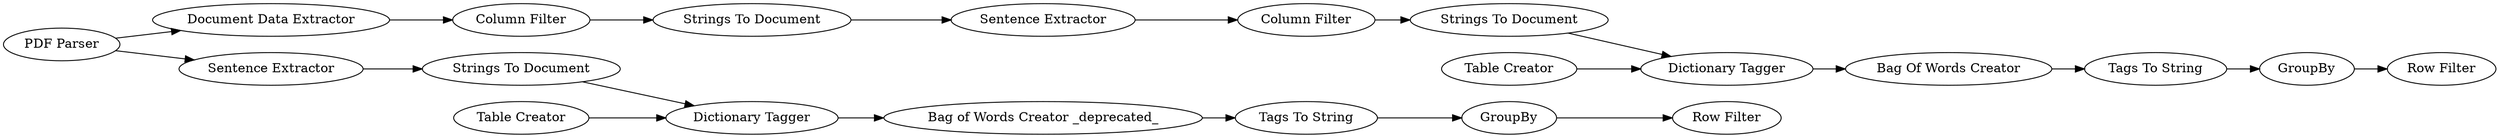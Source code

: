 digraph {
	65 -> 63
	49 -> 46
	40 -> 50
	46 -> 40
	54 -> 56
	56 -> 66
	63 -> 64
	51 -> 52
	66 -> 65
	50 -> 51
	59 -> 58
	64 -> 61
	48 -> 49
	1 -> 48
	45 -> 46
	55 -> 54
	1 -> 53
	61 -> 59
	62 -> 63
	53 -> 55
	55 [label="Column Filter"]
	58 [label="Row Filter"]
	64 [label="Bag Of Words Creator"]
	49 [label="Strings To Document"]
	51 [label=GroupBy]
	56 [label="Sentence Extractor"]
	54 [label="Strings To Document"]
	59 [label=GroupBy]
	48 [label="Sentence Extractor"]
	50 [label="Tags To String"]
	1 [label="PDF Parser"]
	53 [label="Document Data Extractor"]
	61 [label="Tags To String"]
	63 [label="Dictionary Tagger"]
	66 [label="Column Filter"]
	62 [label="Table Creator"]
	65 [label="Strings To Document"]
	46 [label="Dictionary Tagger"]
	40 [label="Bag of Words Creator _deprecated_"]
	52 [label="Row Filter"]
	45 [label="Table Creator"]
	rankdir=LR
}
